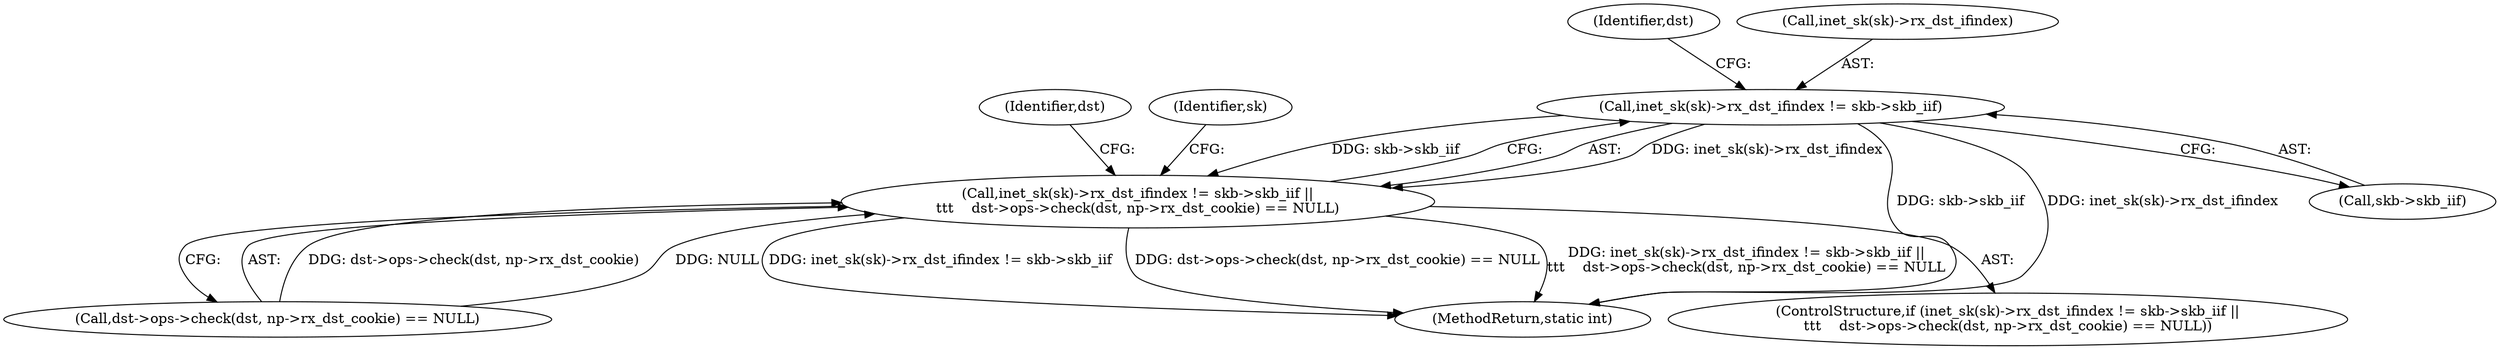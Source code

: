 digraph "0_linux_ac6e780070e30e4c35bd395acfe9191e6268bdd3_0@pointer" {
"1000172" [label="(Call,inet_sk(sk)->rx_dst_ifindex != skb->skb_iif)"];
"1000171" [label="(Call,inet_sk(sk)->rx_dst_ifindex != skb->skb_iif ||\n\t\t\t    dst->ops->check(dst, np->rx_dst_cookie) == NULL)"];
"1000177" [label="(Call,skb->skb_iif)"];
"1000172" [label="(Call,inet_sk(sk)->rx_dst_ifindex != skb->skb_iif)"];
"1000180" [label="(Call,dst->ops->check(dst, np->rx_dst_cookie) == NULL)"];
"1000171" [label="(Call,inet_sk(sk)->rx_dst_ifindex != skb->skb_iif ||\n\t\t\t    dst->ops->check(dst, np->rx_dst_cookie) == NULL)"];
"1000189" [label="(Identifier,dst)"];
"1000196" [label="(Identifier,sk)"];
"1000436" [label="(MethodReturn,static int)"];
"1000182" [label="(Identifier,dst)"];
"1000173" [label="(Call,inet_sk(sk)->rx_dst_ifindex)"];
"1000170" [label="(ControlStructure,if (inet_sk(sk)->rx_dst_ifindex != skb->skb_iif ||\n\t\t\t    dst->ops->check(dst, np->rx_dst_cookie) == NULL))"];
"1000172" -> "1000171"  [label="AST: "];
"1000172" -> "1000177"  [label="CFG: "];
"1000173" -> "1000172"  [label="AST: "];
"1000177" -> "1000172"  [label="AST: "];
"1000182" -> "1000172"  [label="CFG: "];
"1000171" -> "1000172"  [label="CFG: "];
"1000172" -> "1000436"  [label="DDG: inet_sk(sk)->rx_dst_ifindex"];
"1000172" -> "1000436"  [label="DDG: skb->skb_iif"];
"1000172" -> "1000171"  [label="DDG: inet_sk(sk)->rx_dst_ifindex"];
"1000172" -> "1000171"  [label="DDG: skb->skb_iif"];
"1000171" -> "1000170"  [label="AST: "];
"1000171" -> "1000180"  [label="CFG: "];
"1000180" -> "1000171"  [label="AST: "];
"1000189" -> "1000171"  [label="CFG: "];
"1000196" -> "1000171"  [label="CFG: "];
"1000171" -> "1000436"  [label="DDG: inet_sk(sk)->rx_dst_ifindex != skb->skb_iif"];
"1000171" -> "1000436"  [label="DDG: dst->ops->check(dst, np->rx_dst_cookie) == NULL"];
"1000171" -> "1000436"  [label="DDG: inet_sk(sk)->rx_dst_ifindex != skb->skb_iif ||\n\t\t\t    dst->ops->check(dst, np->rx_dst_cookie) == NULL"];
"1000180" -> "1000171"  [label="DDG: dst->ops->check(dst, np->rx_dst_cookie)"];
"1000180" -> "1000171"  [label="DDG: NULL"];
}
